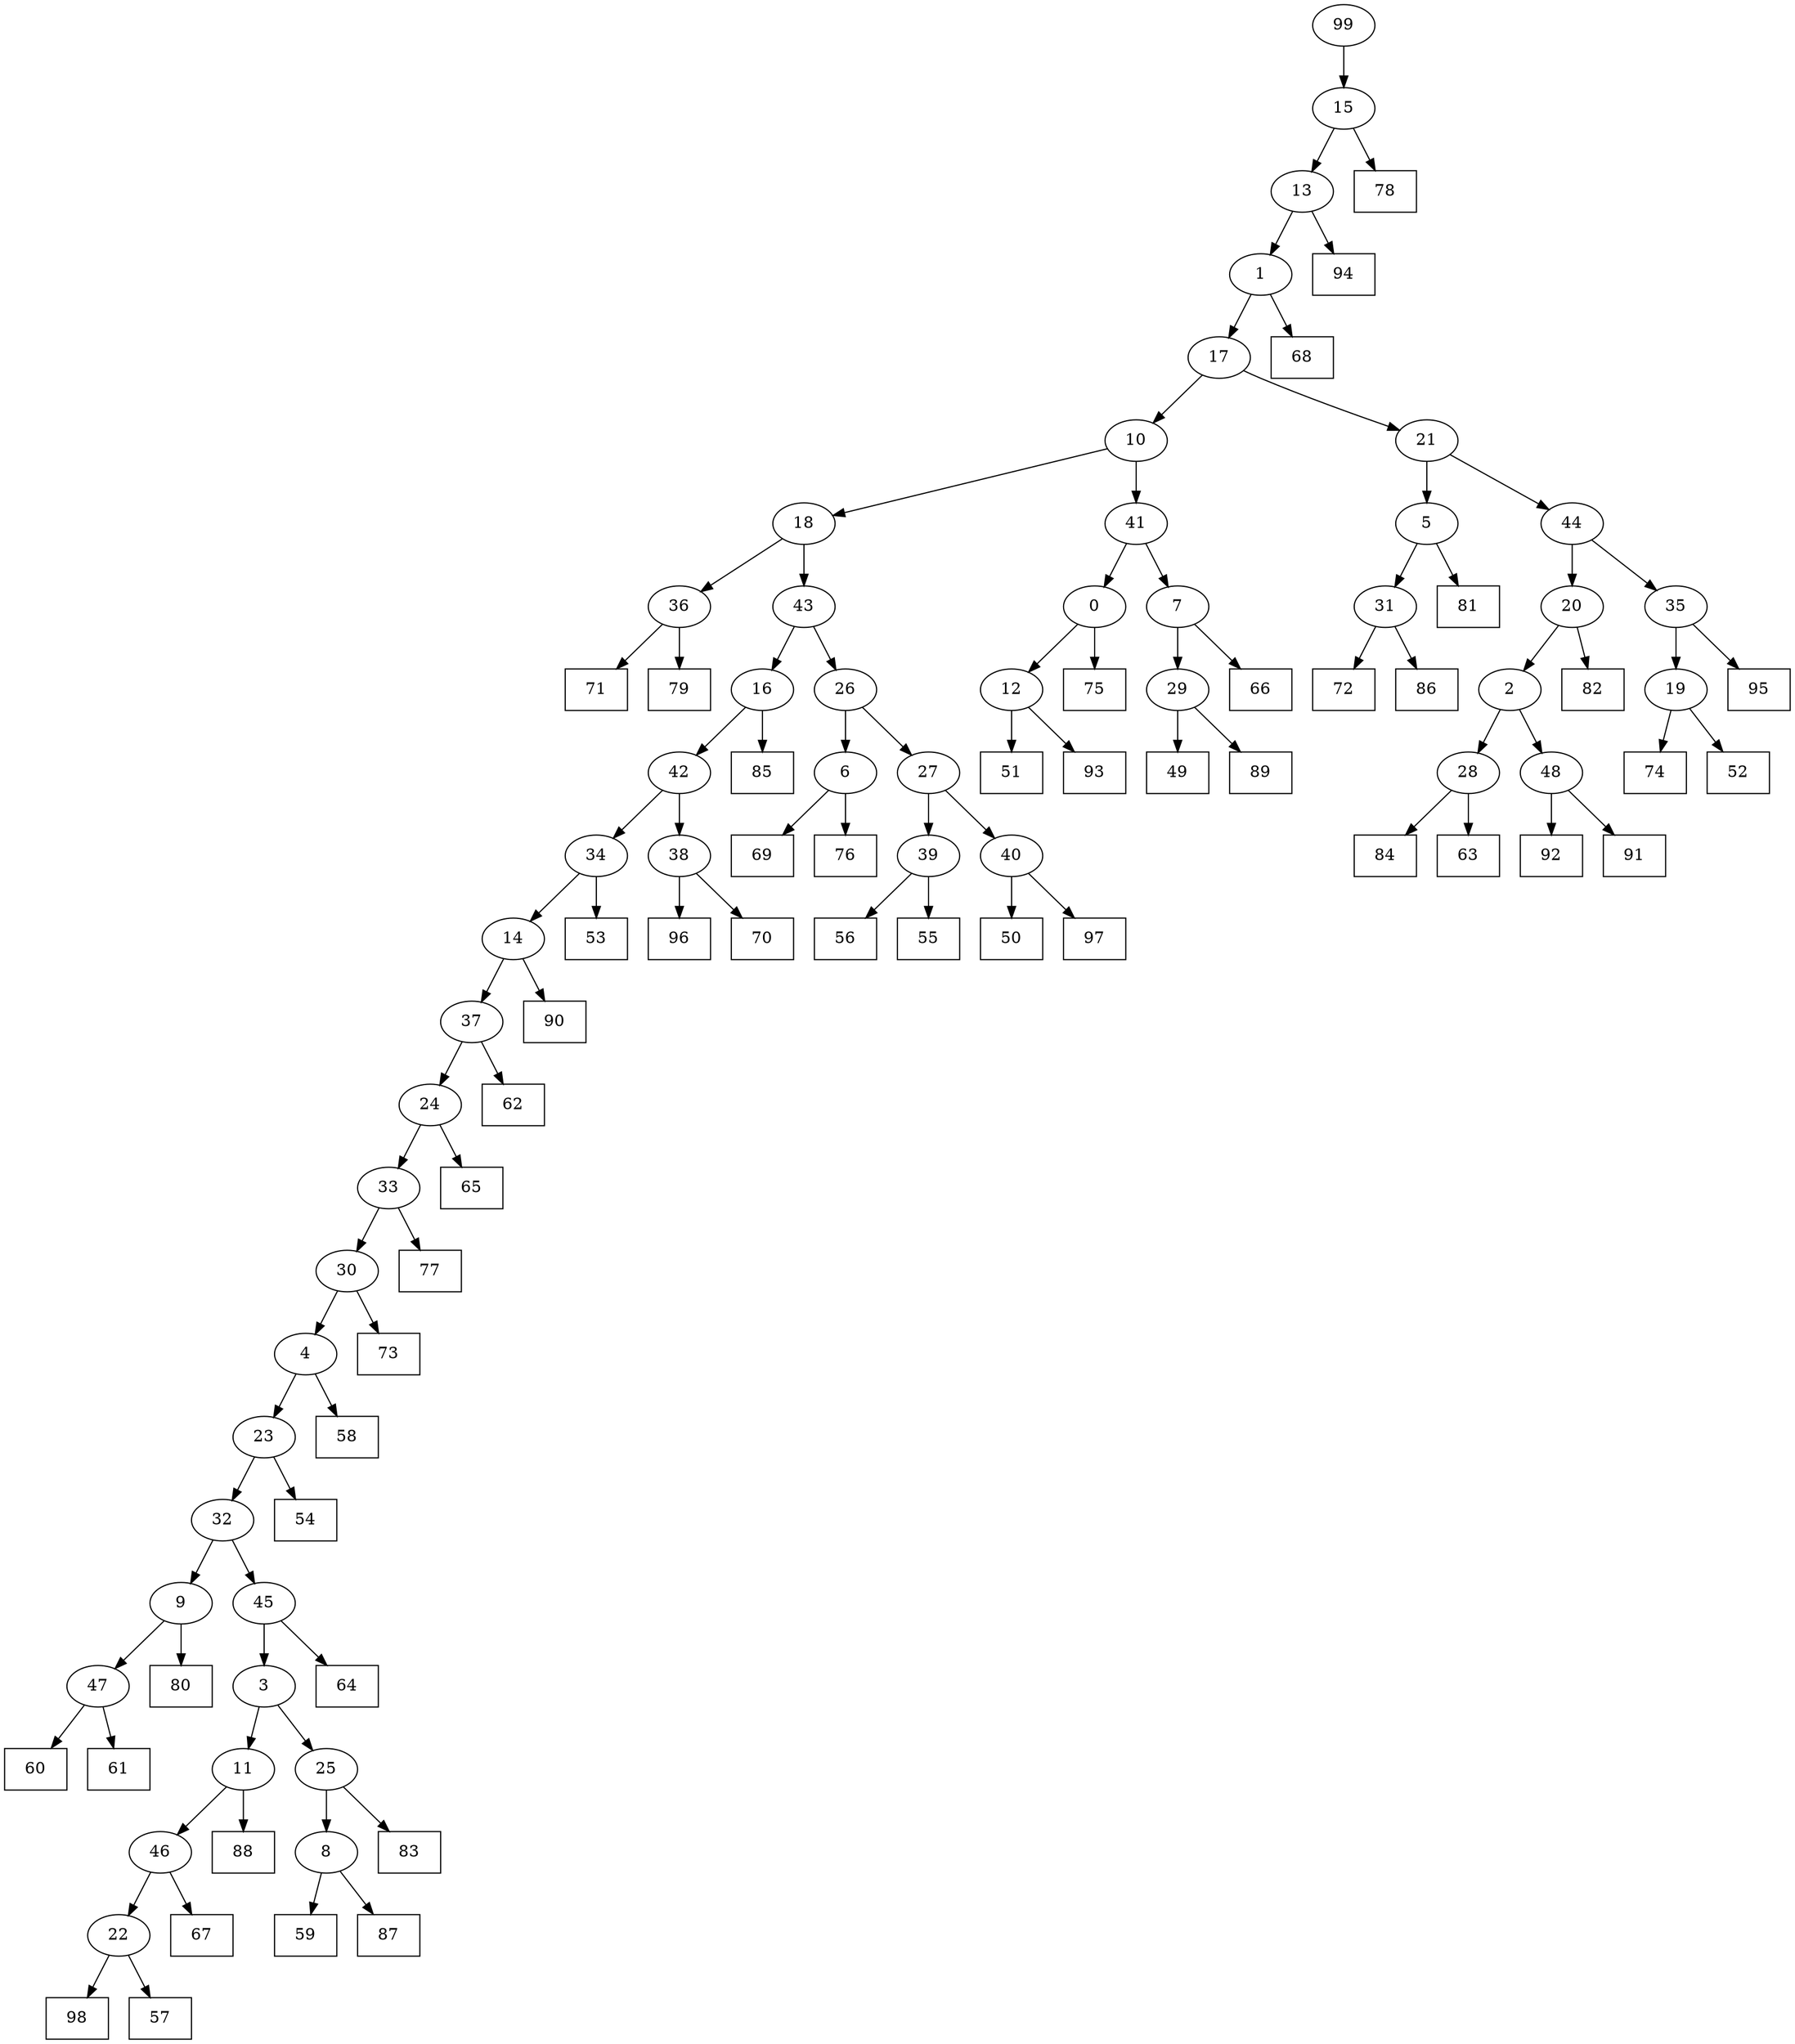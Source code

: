 digraph G {
0[label="0"];
1[label="1"];
2[label="2"];
3[label="3"];
4[label="4"];
5[label="5"];
6[label="6"];
7[label="7"];
8[label="8"];
9[label="9"];
10[label="10"];
11[label="11"];
12[label="12"];
13[label="13"];
14[label="14"];
15[label="15"];
16[label="16"];
17[label="17"];
18[label="18"];
19[label="19"];
20[label="20"];
21[label="21"];
22[label="22"];
23[label="23"];
24[label="24"];
25[label="25"];
26[label="26"];
27[label="27"];
28[label="28"];
29[label="29"];
30[label="30"];
31[label="31"];
32[label="32"];
33[label="33"];
34[label="34"];
35[label="35"];
36[label="36"];
37[label="37"];
38[label="38"];
39[label="39"];
40[label="40"];
41[label="41"];
42[label="42"];
43[label="43"];
44[label="44"];
45[label="45"];
46[label="46"];
47[label="47"];
48[label="48"];
49[shape=box,label="56"];
50[shape=box,label="75"];
51[shape=box,label="85"];
52[shape=box,label="69"];
53[shape=box,label="74"];
54[shape=box,label="58"];
55[shape=box,label="84"];
56[shape=box,label="95"];
57[shape=box,label="88"];
58[shape=box,label="54"];
59[shape=box,label="83"];
60[shape=box,label="51"];
61[shape=box,label="65"];
62[shape=box,label="93"];
63[shape=box,label="98"];
64[shape=box,label="50"];
65[shape=box,label="81"];
66[shape=box,label="72"];
67[shape=box,label="97"];
68[shape=box,label="52"];
69[shape=box,label="49"];
70[shape=box,label="67"];
71[shape=box,label="90"];
72[shape=box,label="62"];
73[shape=box,label="82"];
74[shape=box,label="53"];
75[shape=box,label="60"];
76[shape=box,label="77"];
77[shape=box,label="73"];
78[shape=box,label="92"];
79[shape=box,label="71"];
80[shape=box,label="59"];
81[shape=box,label="86"];
82[shape=box,label="96"];
83[shape=box,label="55"];
84[shape=box,label="94"];
85[shape=box,label="68"];
86[shape=box,label="76"];
87[shape=box,label="66"];
88[shape=box,label="89"];
89[shape=box,label="63"];
90[shape=box,label="79"];
91[shape=box,label="87"];
92[shape=box,label="80"];
93[shape=box,label="91"];
94[shape=box,label="61"];
95[shape=box,label="70"];
96[shape=box,label="64"];
97[shape=box,label="57"];
98[shape=box,label="78"];
99[label="99"];
25->59 ;
31->81 ;
33->76 ;
12->62 ;
16->51 ;
8->80 ;
20->73 ;
39->83 ;
38->95 ;
22->97 ;
36->79 ;
34->14 ;
14->71 ;
7->87 ;
38->82 ;
36->90 ;
10->18 ;
18->36 ;
48->93 ;
4->54 ;
23->58 ;
33->30 ;
4->23 ;
26->27 ;
27->40 ;
40->67 ;
37->72 ;
48->78 ;
30->77 ;
9->47 ;
47->75 ;
6->52 ;
34->74 ;
28->55 ;
2->48 ;
41->7 ;
28->89 ;
20->2 ;
2->28 ;
27->39 ;
39->49 ;
29->69 ;
13->84 ;
19->68 ;
43->16 ;
25->8 ;
8->91 ;
35->19 ;
19->53 ;
40->64 ;
7->29 ;
29->88 ;
30->4 ;
21->5 ;
5->65 ;
11->57 ;
24->33 ;
15->98 ;
47->94 ;
23->32 ;
32->45 ;
41->0 ;
26->6 ;
6->86 ;
45->96 ;
32->9 ;
9->92 ;
24->61 ;
42->38 ;
1->17 ;
17->10 ;
3->25 ;
0->12 ;
0->50 ;
16->42 ;
42->34 ;
46->22 ;
22->63 ;
5->31 ;
45->3 ;
3->11 ;
43->26 ;
35->56 ;
44->20 ;
11->46 ;
46->70 ;
18->43 ;
14->37 ;
37->24 ;
10->41 ;
17->21 ;
12->60 ;
21->44 ;
44->35 ;
13->1 ;
1->85 ;
31->66 ;
99->15 ;
15->13 ;
}
